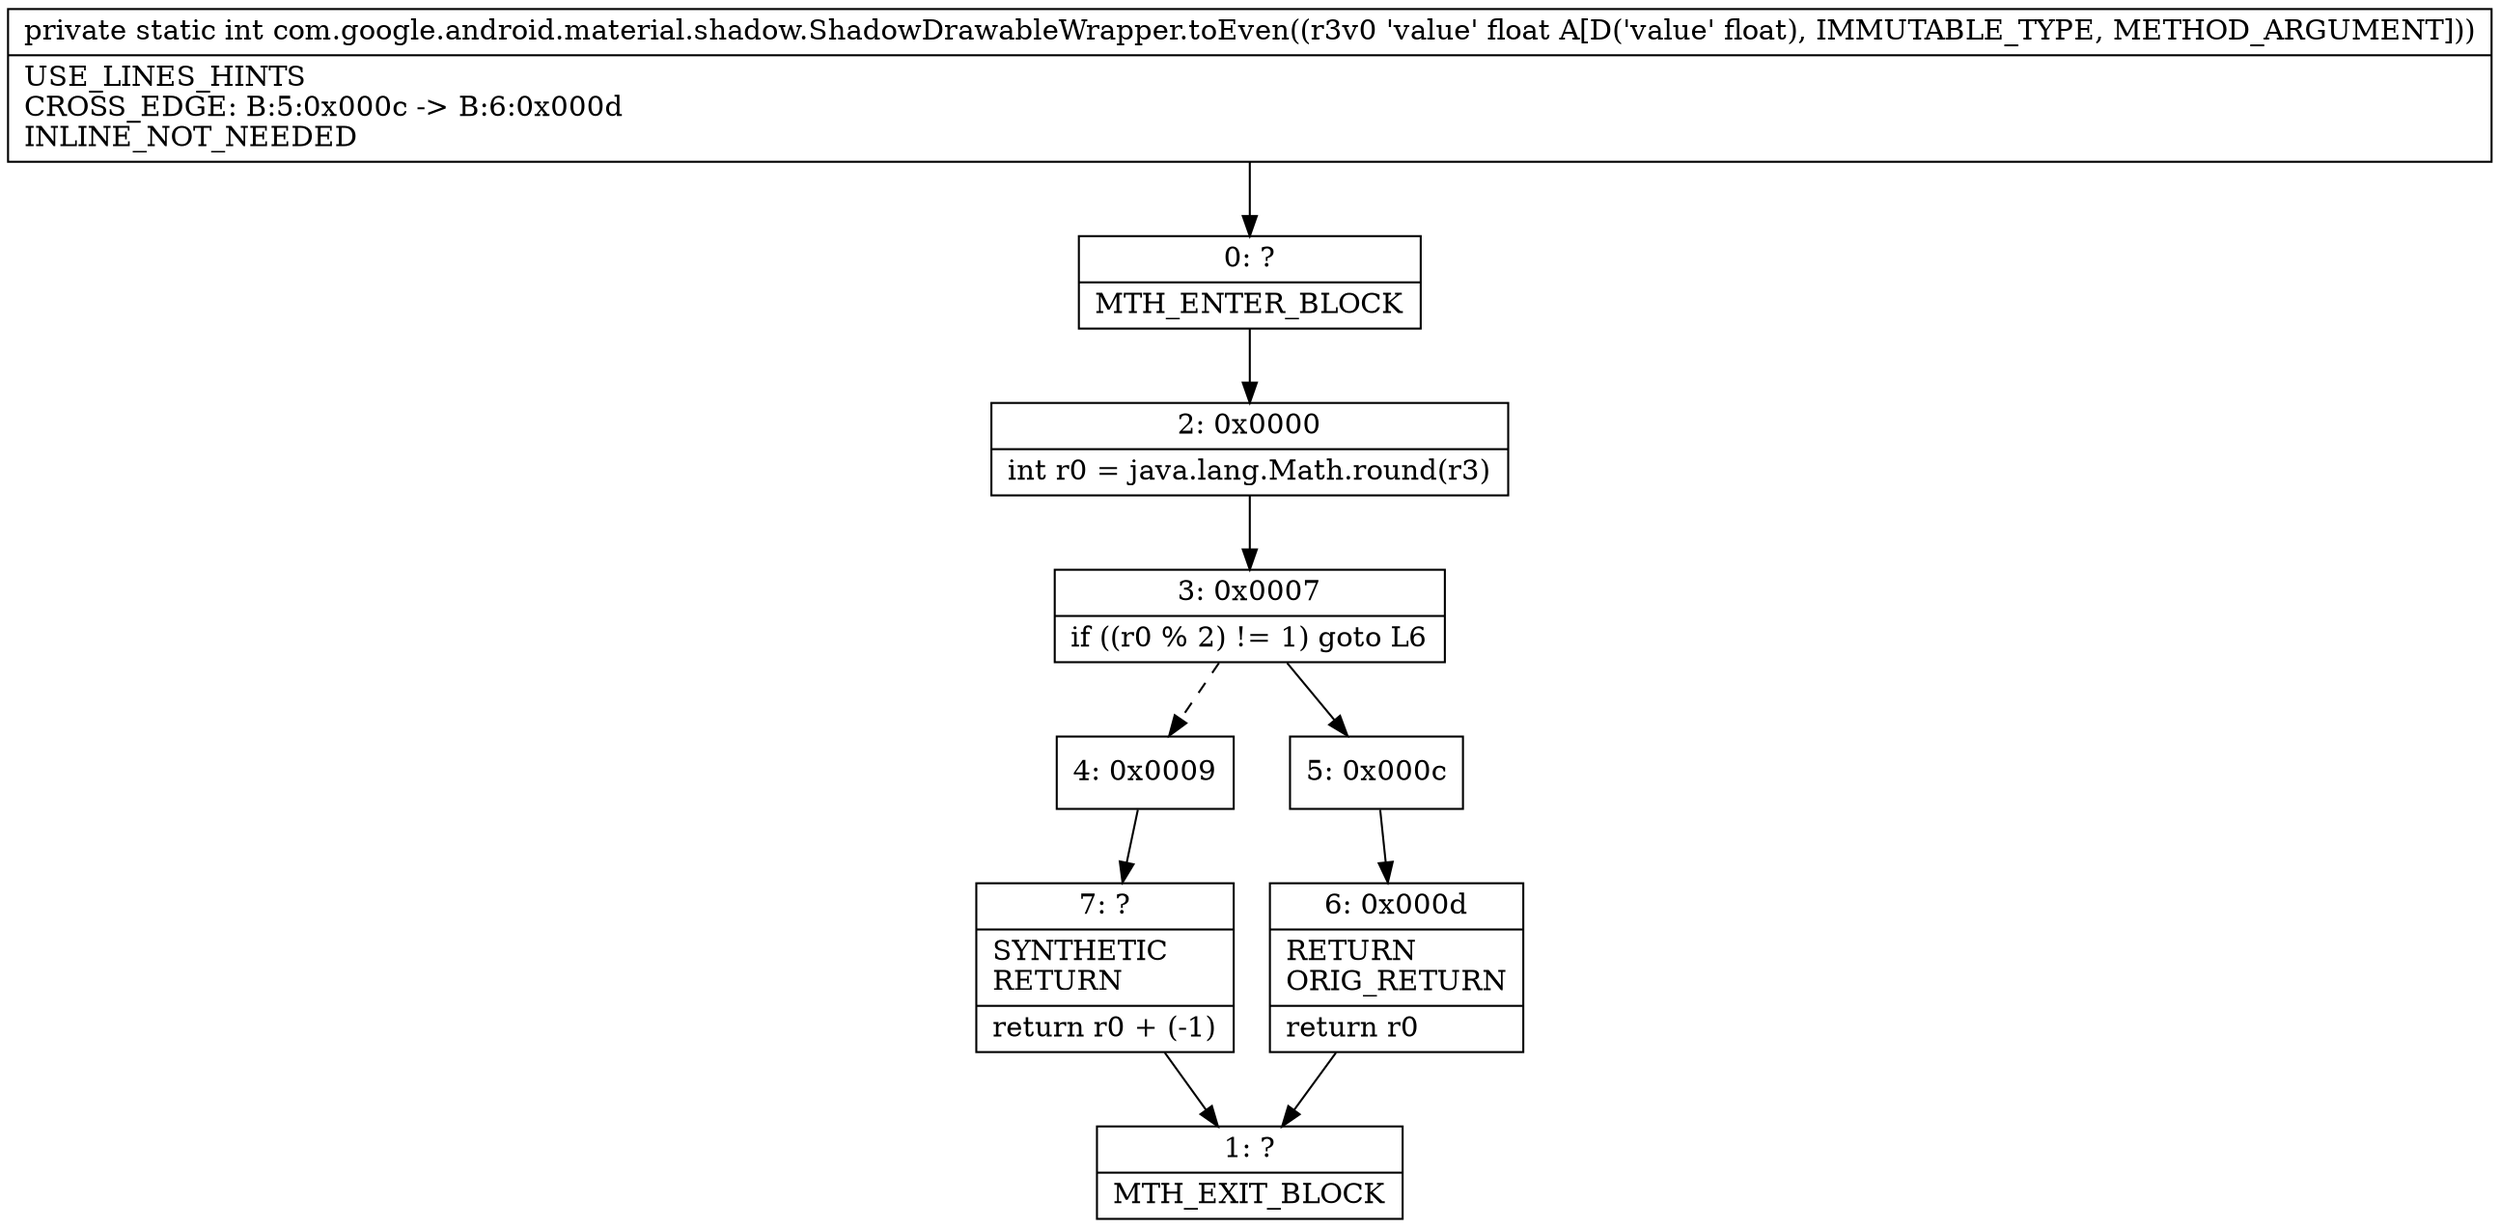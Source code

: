 digraph "CFG forcom.google.android.material.shadow.ShadowDrawableWrapper.toEven(F)I" {
Node_0 [shape=record,label="{0\:\ ?|MTH_ENTER_BLOCK\l}"];
Node_2 [shape=record,label="{2\:\ 0x0000|int r0 = java.lang.Math.round(r3)\l}"];
Node_3 [shape=record,label="{3\:\ 0x0007|if ((r0 % 2) != 1) goto L6\l}"];
Node_4 [shape=record,label="{4\:\ 0x0009}"];
Node_7 [shape=record,label="{7\:\ ?|SYNTHETIC\lRETURN\l|return r0 + (\-1)\l}"];
Node_1 [shape=record,label="{1\:\ ?|MTH_EXIT_BLOCK\l}"];
Node_5 [shape=record,label="{5\:\ 0x000c}"];
Node_6 [shape=record,label="{6\:\ 0x000d|RETURN\lORIG_RETURN\l|return r0\l}"];
MethodNode[shape=record,label="{private static int com.google.android.material.shadow.ShadowDrawableWrapper.toEven((r3v0 'value' float A[D('value' float), IMMUTABLE_TYPE, METHOD_ARGUMENT]))  | USE_LINES_HINTS\lCROSS_EDGE: B:5:0x000c \-\> B:6:0x000d\lINLINE_NOT_NEEDED\l}"];
MethodNode -> Node_0;Node_0 -> Node_2;
Node_2 -> Node_3;
Node_3 -> Node_4[style=dashed];
Node_3 -> Node_5;
Node_4 -> Node_7;
Node_7 -> Node_1;
Node_5 -> Node_6;
Node_6 -> Node_1;
}


